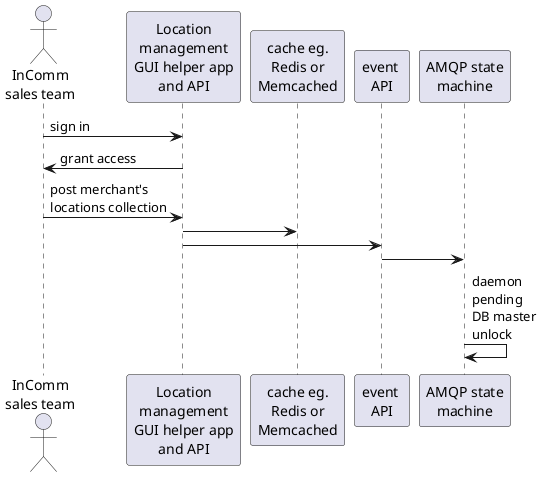 @startuml

actor "InComm\nsales team" as ist
participant "Location\nmanagement\nGUI helper app\nand API" as lmapi
participant "cache eg.\nRedis or\nMemcached" as cache
participant "event \nAPI" as eapi
participant "AMQP state\nmachine" as amqp

ist -> lmapi: sign in
lmapi -> ist: grant access
ist -> lmapi: post merchant's\nlocations collection
lmapi -> cache
lmapi -> eapi
eapi -> amqp
amqp -> amqp: daemon\npending\nDB master\nunlock

@enduml

@startuml

participant "event \nAPI" as eapi
participant "AMQP state\nmachine" as amqp
participant "PostgreSQL\nreplication\nmaster" as pgm
participant "PostgreSQL\nreplication\ni-th slave" as pgs

amqp -> amqp: daemon\npending\nDB master\nunlock
amqp <-> pgm: is DB replicate queue empty?
amqp -> eapi: enqueue\nDB lock
eapi -> amqp
cache -> amqp: fetch cached\ncollection
amqp -> pgm: post collection SQL query
amqp -> eapi: enqueue DB\npropagation
eapi -> amqp
amqp -> cache: flush collection
amqp -> eapi: enqueue DB\nunlock
eapi -> amqp

@enduml
